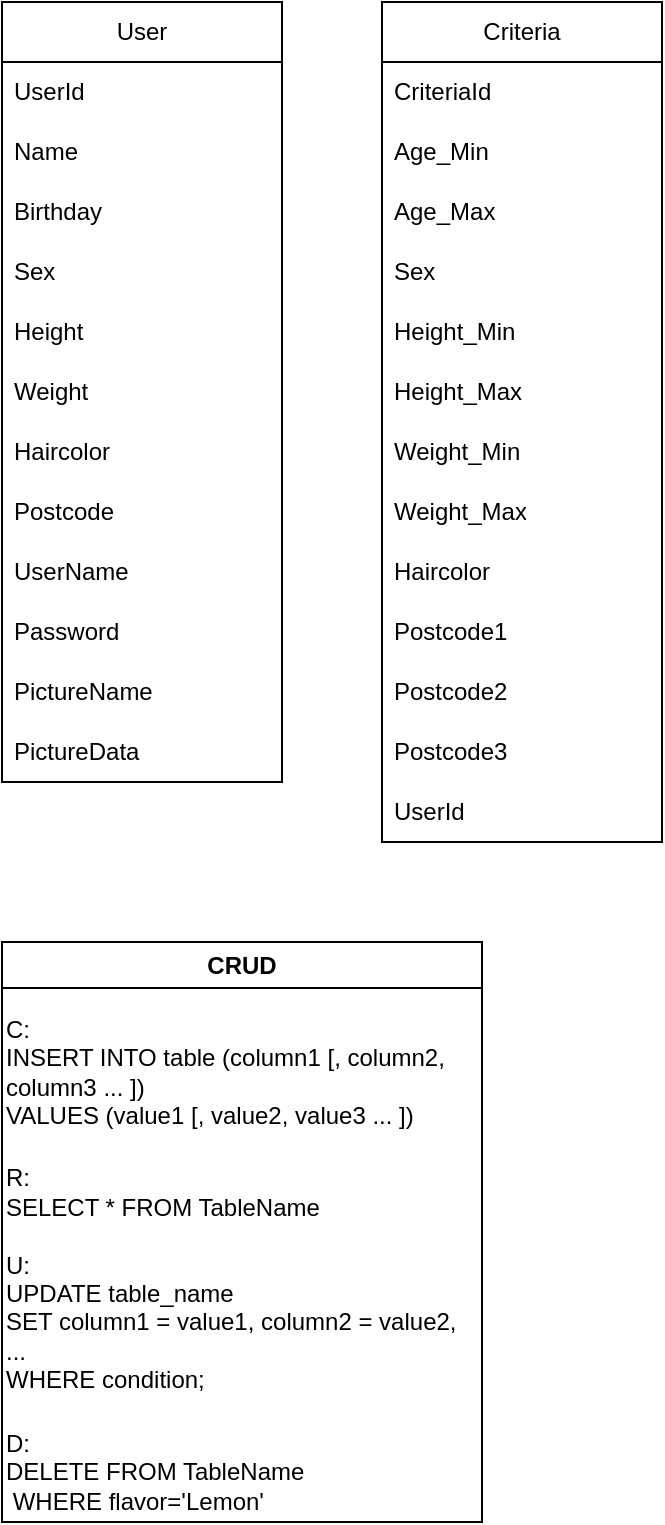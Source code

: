 <mxfile version="24.7.6">
  <diagram name="Side-1" id="taId0GzsFbRJAFL9ErG_">
    <mxGraphModel dx="1434" dy="900" grid="1" gridSize="10" guides="1" tooltips="1" connect="1" arrows="1" fold="1" page="1" pageScale="1" pageWidth="827" pageHeight="1169" math="0" shadow="0">
      <root>
        <mxCell id="0" />
        <mxCell id="1" parent="0" />
        <mxCell id="6Kc8jgfMh8Efs5U6ejnz-1" value="Criteria" style="swimlane;fontStyle=0;childLayout=stackLayout;horizontal=1;startSize=30;horizontalStack=0;resizeParent=1;resizeParentMax=0;resizeLast=0;collapsible=1;marginBottom=0;whiteSpace=wrap;html=1;" parent="1" vertex="1">
          <mxGeometry x="290" y="80" width="140" height="420" as="geometry" />
        </mxCell>
        <mxCell id="6Kc8jgfMh8Efs5U6ejnz-32" value="CriteriaId" style="text;strokeColor=none;fillColor=none;align=left;verticalAlign=middle;spacingLeft=4;spacingRight=4;overflow=hidden;points=[[0,0.5],[1,0.5]];portConstraint=eastwest;rotatable=0;whiteSpace=wrap;html=1;" parent="6Kc8jgfMh8Efs5U6ejnz-1" vertex="1">
          <mxGeometry y="30" width="140" height="30" as="geometry" />
        </mxCell>
        <mxCell id="6Kc8jgfMh8Efs5U6ejnz-5" value="Age_Min" style="text;strokeColor=none;fillColor=none;align=left;verticalAlign=middle;spacingLeft=4;spacingRight=4;overflow=hidden;points=[[0,0.5],[1,0.5]];portConstraint=eastwest;rotatable=0;whiteSpace=wrap;html=1;" parent="6Kc8jgfMh8Efs5U6ejnz-1" vertex="1">
          <mxGeometry y="60" width="140" height="30" as="geometry" />
        </mxCell>
        <mxCell id="6Kc8jgfMh8Efs5U6ejnz-34" value="Age_Max" style="text;strokeColor=none;fillColor=none;align=left;verticalAlign=middle;spacingLeft=4;spacingRight=4;overflow=hidden;points=[[0,0.5],[1,0.5]];portConstraint=eastwest;rotatable=0;whiteSpace=wrap;html=1;" parent="6Kc8jgfMh8Efs5U6ejnz-1" vertex="1">
          <mxGeometry y="90" width="140" height="30" as="geometry" />
        </mxCell>
        <mxCell id="6Kc8jgfMh8Efs5U6ejnz-16" value="Sex" style="text;strokeColor=none;fillColor=none;align=left;verticalAlign=middle;spacingLeft=4;spacingRight=4;overflow=hidden;points=[[0,0.5],[1,0.5]];portConstraint=eastwest;rotatable=0;whiteSpace=wrap;html=1;" parent="6Kc8jgfMh8Efs5U6ejnz-1" vertex="1">
          <mxGeometry y="120" width="140" height="30" as="geometry" />
        </mxCell>
        <mxCell id="6Kc8jgfMh8Efs5U6ejnz-4" value="Height_Min" style="text;strokeColor=none;fillColor=none;align=left;verticalAlign=middle;spacingLeft=4;spacingRight=4;overflow=hidden;points=[[0,0.5],[1,0.5]];portConstraint=eastwest;rotatable=0;whiteSpace=wrap;html=1;" parent="6Kc8jgfMh8Efs5U6ejnz-1" vertex="1">
          <mxGeometry y="150" width="140" height="30" as="geometry" />
        </mxCell>
        <mxCell id="6Kc8jgfMh8Efs5U6ejnz-35" value="Height_Max" style="text;strokeColor=none;fillColor=none;align=left;verticalAlign=middle;spacingLeft=4;spacingRight=4;overflow=hidden;points=[[0,0.5],[1,0.5]];portConstraint=eastwest;rotatable=0;whiteSpace=wrap;html=1;" parent="6Kc8jgfMh8Efs5U6ejnz-1" vertex="1">
          <mxGeometry y="180" width="140" height="30" as="geometry" />
        </mxCell>
        <mxCell id="6Kc8jgfMh8Efs5U6ejnz-13" value="Weight_Min" style="text;strokeColor=none;fillColor=none;align=left;verticalAlign=middle;spacingLeft=4;spacingRight=4;overflow=hidden;points=[[0,0.5],[1,0.5]];portConstraint=eastwest;rotatable=0;whiteSpace=wrap;html=1;" parent="6Kc8jgfMh8Efs5U6ejnz-1" vertex="1">
          <mxGeometry y="210" width="140" height="30" as="geometry" />
        </mxCell>
        <mxCell id="6Kc8jgfMh8Efs5U6ejnz-36" value="Weight_Max" style="text;strokeColor=none;fillColor=none;align=left;verticalAlign=middle;spacingLeft=4;spacingRight=4;overflow=hidden;points=[[0,0.5],[1,0.5]];portConstraint=eastwest;rotatable=0;whiteSpace=wrap;html=1;" parent="6Kc8jgfMh8Efs5U6ejnz-1" vertex="1">
          <mxGeometry y="240" width="140" height="30" as="geometry" />
        </mxCell>
        <mxCell id="6Kc8jgfMh8Efs5U6ejnz-14" value="Haircolor" style="text;strokeColor=none;fillColor=none;align=left;verticalAlign=middle;spacingLeft=4;spacingRight=4;overflow=hidden;points=[[0,0.5],[1,0.5]];portConstraint=eastwest;rotatable=0;whiteSpace=wrap;html=1;" parent="6Kc8jgfMh8Efs5U6ejnz-1" vertex="1">
          <mxGeometry y="270" width="140" height="30" as="geometry" />
        </mxCell>
        <mxCell id="6Kc8jgfMh8Efs5U6ejnz-15" value="Postcode1" style="text;strokeColor=none;fillColor=none;align=left;verticalAlign=middle;spacingLeft=4;spacingRight=4;overflow=hidden;points=[[0,0.5],[1,0.5]];portConstraint=eastwest;rotatable=0;whiteSpace=wrap;html=1;" parent="6Kc8jgfMh8Efs5U6ejnz-1" vertex="1">
          <mxGeometry y="300" width="140" height="30" as="geometry" />
        </mxCell>
        <mxCell id="6Kc8jgfMh8Efs5U6ejnz-17" value="Postcode2" style="text;strokeColor=none;fillColor=none;align=left;verticalAlign=middle;spacingLeft=4;spacingRight=4;overflow=hidden;points=[[0,0.5],[1,0.5]];portConstraint=eastwest;rotatable=0;whiteSpace=wrap;html=1;" parent="6Kc8jgfMh8Efs5U6ejnz-1" vertex="1">
          <mxGeometry y="330" width="140" height="30" as="geometry" />
        </mxCell>
        <mxCell id="6Kc8jgfMh8Efs5U6ejnz-33" value="Postcode3" style="text;strokeColor=none;fillColor=none;align=left;verticalAlign=middle;spacingLeft=4;spacingRight=4;overflow=hidden;points=[[0,0.5],[1,0.5]];portConstraint=eastwest;rotatable=0;whiteSpace=wrap;html=1;" parent="6Kc8jgfMh8Efs5U6ejnz-1" vertex="1">
          <mxGeometry y="360" width="140" height="30" as="geometry" />
        </mxCell>
        <mxCell id="6Kc8jgfMh8Efs5U6ejnz-2" value="UserId" style="text;strokeColor=none;fillColor=none;align=left;verticalAlign=middle;spacingLeft=4;spacingRight=4;overflow=hidden;points=[[0,0.5],[1,0.5]];portConstraint=eastwest;rotatable=0;whiteSpace=wrap;html=1;" parent="6Kc8jgfMh8Efs5U6ejnz-1" vertex="1">
          <mxGeometry y="390" width="140" height="30" as="geometry" />
        </mxCell>
        <mxCell id="6Kc8jgfMh8Efs5U6ejnz-20" value="User" style="swimlane;fontStyle=0;childLayout=stackLayout;horizontal=1;startSize=30;horizontalStack=0;resizeParent=1;resizeParentMax=0;resizeLast=0;collapsible=1;marginBottom=0;whiteSpace=wrap;html=1;" parent="1" vertex="1">
          <mxGeometry x="100" y="80" width="140" height="390" as="geometry" />
        </mxCell>
        <mxCell id="6Kc8jgfMh8Efs5U6ejnz-21" value="UserId" style="text;strokeColor=none;fillColor=none;align=left;verticalAlign=middle;spacingLeft=4;spacingRight=4;overflow=hidden;points=[[0,0.5],[1,0.5]];portConstraint=eastwest;rotatable=0;whiteSpace=wrap;html=1;" parent="6Kc8jgfMh8Efs5U6ejnz-20" vertex="1">
          <mxGeometry y="30" width="140" height="30" as="geometry" />
        </mxCell>
        <mxCell id="6Kc8jgfMh8Efs5U6ejnz-22" value="Name" style="text;strokeColor=none;fillColor=none;align=left;verticalAlign=middle;spacingLeft=4;spacingRight=4;overflow=hidden;points=[[0,0.5],[1,0.5]];portConstraint=eastwest;rotatable=0;whiteSpace=wrap;html=1;" parent="6Kc8jgfMh8Efs5U6ejnz-20" vertex="1">
          <mxGeometry y="60" width="140" height="30" as="geometry" />
        </mxCell>
        <mxCell id="6Kc8jgfMh8Efs5U6ejnz-23" value="Birthday" style="text;strokeColor=none;fillColor=none;align=left;verticalAlign=middle;spacingLeft=4;spacingRight=4;overflow=hidden;points=[[0,0.5],[1,0.5]];portConstraint=eastwest;rotatable=0;whiteSpace=wrap;html=1;" parent="6Kc8jgfMh8Efs5U6ejnz-20" vertex="1">
          <mxGeometry y="90" width="140" height="30" as="geometry" />
        </mxCell>
        <mxCell id="6Kc8jgfMh8Efs5U6ejnz-25" value="Sex" style="text;strokeColor=none;fillColor=none;align=left;verticalAlign=middle;spacingLeft=4;spacingRight=4;overflow=hidden;points=[[0,0.5],[1,0.5]];portConstraint=eastwest;rotatable=0;whiteSpace=wrap;html=1;" parent="6Kc8jgfMh8Efs5U6ejnz-20" vertex="1">
          <mxGeometry y="120" width="140" height="30" as="geometry" />
        </mxCell>
        <mxCell id="6Kc8jgfMh8Efs5U6ejnz-26" value="Height" style="text;strokeColor=none;fillColor=none;align=left;verticalAlign=middle;spacingLeft=4;spacingRight=4;overflow=hidden;points=[[0,0.5],[1,0.5]];portConstraint=eastwest;rotatable=0;whiteSpace=wrap;html=1;" parent="6Kc8jgfMh8Efs5U6ejnz-20" vertex="1">
          <mxGeometry y="150" width="140" height="30" as="geometry" />
        </mxCell>
        <mxCell id="6Kc8jgfMh8Efs5U6ejnz-27" value="Weight" style="text;strokeColor=none;fillColor=none;align=left;verticalAlign=middle;spacingLeft=4;spacingRight=4;overflow=hidden;points=[[0,0.5],[1,0.5]];portConstraint=eastwest;rotatable=0;whiteSpace=wrap;html=1;" parent="6Kc8jgfMh8Efs5U6ejnz-20" vertex="1">
          <mxGeometry y="180" width="140" height="30" as="geometry" />
        </mxCell>
        <mxCell id="6Kc8jgfMh8Efs5U6ejnz-28" value="Haircolor" style="text;strokeColor=none;fillColor=none;align=left;verticalAlign=middle;spacingLeft=4;spacingRight=4;overflow=hidden;points=[[0,0.5],[1,0.5]];portConstraint=eastwest;rotatable=0;whiteSpace=wrap;html=1;" parent="6Kc8jgfMh8Efs5U6ejnz-20" vertex="1">
          <mxGeometry y="210" width="140" height="30" as="geometry" />
        </mxCell>
        <mxCell id="6Kc8jgfMh8Efs5U6ejnz-29" value="Postcode" style="text;strokeColor=none;fillColor=none;align=left;verticalAlign=middle;spacingLeft=4;spacingRight=4;overflow=hidden;points=[[0,0.5],[1,0.5]];portConstraint=eastwest;rotatable=0;whiteSpace=wrap;html=1;" parent="6Kc8jgfMh8Efs5U6ejnz-20" vertex="1">
          <mxGeometry y="240" width="140" height="30" as="geometry" />
        </mxCell>
        <mxCell id="6Kc8jgfMh8Efs5U6ejnz-50" value="UserName" style="text;strokeColor=none;fillColor=none;align=left;verticalAlign=middle;spacingLeft=4;spacingRight=4;overflow=hidden;points=[[0,0.5],[1,0.5]];portConstraint=eastwest;rotatable=0;whiteSpace=wrap;html=1;" parent="6Kc8jgfMh8Efs5U6ejnz-20" vertex="1">
          <mxGeometry y="270" width="140" height="30" as="geometry" />
        </mxCell>
        <mxCell id="6Kc8jgfMh8Efs5U6ejnz-51" value="Password" style="text;strokeColor=none;fillColor=none;align=left;verticalAlign=middle;spacingLeft=4;spacingRight=4;overflow=hidden;points=[[0,0.5],[1,0.5]];portConstraint=eastwest;rotatable=0;whiteSpace=wrap;html=1;" parent="6Kc8jgfMh8Efs5U6ejnz-20" vertex="1">
          <mxGeometry y="300" width="140" height="30" as="geometry" />
        </mxCell>
        <mxCell id="6Kc8jgfMh8Efs5U6ejnz-30" value="PictureName" style="text;strokeColor=none;fillColor=none;align=left;verticalAlign=middle;spacingLeft=4;spacingRight=4;overflow=hidden;points=[[0,0.5],[1,0.5]];portConstraint=eastwest;rotatable=0;whiteSpace=wrap;html=1;" parent="6Kc8jgfMh8Efs5U6ejnz-20" vertex="1">
          <mxGeometry y="330" width="140" height="30" as="geometry" />
        </mxCell>
        <mxCell id="6Kc8jgfMh8Efs5U6ejnz-31" value="PictureData" style="text;strokeColor=none;fillColor=none;align=left;verticalAlign=middle;spacingLeft=4;spacingRight=4;overflow=hidden;points=[[0,0.5],[1,0.5]];portConstraint=eastwest;rotatable=0;whiteSpace=wrap;html=1;" parent="6Kc8jgfMh8Efs5U6ejnz-20" vertex="1">
          <mxGeometry y="360" width="140" height="30" as="geometry" />
        </mxCell>
        <mxCell id="6Kc8jgfMh8Efs5U6ejnz-52" value="CRUD" style="swimlane;whiteSpace=wrap;html=1;" parent="1" vertex="1">
          <mxGeometry x="100" y="550" width="240" height="290" as="geometry" />
        </mxCell>
        <mxCell id="6Kc8jgfMh8Efs5U6ejnz-53" value="C:&lt;div&gt;INSERT INTO table (column1 [, column2, column3 ... ])&amp;nbsp;&lt;/div&gt;&lt;div&gt;VALUES (value1 [, value2, value3 ... ])&lt;/div&gt;" style="text;html=1;align=left;verticalAlign=middle;whiteSpace=wrap;rounded=0;" parent="6Kc8jgfMh8Efs5U6ejnz-52" vertex="1">
          <mxGeometry y="30" width="240" height="70" as="geometry" />
        </mxCell>
        <mxCell id="6Kc8jgfMh8Efs5U6ejnz-56" value="D:&lt;div&gt;&lt;div&gt;DELETE FROM TableName&lt;/div&gt;&lt;div&gt;&amp;nbsp;WHERE flavor=&#39;Lemon&#39;&lt;/div&gt;&lt;/div&gt;" style="text;html=1;align=left;verticalAlign=middle;whiteSpace=wrap;rounded=0;" parent="6Kc8jgfMh8Efs5U6ejnz-52" vertex="1">
          <mxGeometry y="240" width="240" height="50" as="geometry" />
        </mxCell>
        <mxCell id="6Kc8jgfMh8Efs5U6ejnz-54" value="R:&lt;div&gt;SELECT * FROM TableName&lt;/div&gt;" style="text;html=1;align=left;verticalAlign=middle;whiteSpace=wrap;rounded=0;" parent="6Kc8jgfMh8Efs5U6ejnz-52" vertex="1">
          <mxGeometry y="110" width="240" height="30" as="geometry" />
        </mxCell>
        <mxCell id="6Kc8jgfMh8Efs5U6ejnz-55" value="U:&lt;div&gt;&lt;div&gt;UPDATE table_name&lt;/div&gt;&lt;div&gt;SET column1 = value1, column2 = value2, ...&lt;/div&gt;&lt;div&gt;WHERE condition;&lt;/div&gt;&lt;/div&gt;" style="text;html=1;align=left;verticalAlign=middle;whiteSpace=wrap;rounded=0;" parent="6Kc8jgfMh8Efs5U6ejnz-52" vertex="1">
          <mxGeometry y="150" width="240" height="80" as="geometry" />
        </mxCell>
      </root>
    </mxGraphModel>
  </diagram>
</mxfile>
